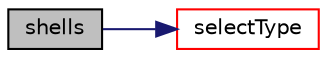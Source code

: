 digraph "shells"
{
  bgcolor="transparent";
  edge [fontname="Helvetica",fontsize="10",labelfontname="Helvetica",labelfontsize="10"];
  node [fontname="Helvetica",fontsize="10",shape=record];
  rankdir="LR";
  Node1 [label="shells",height=0.2,width=0.4,color="black", fillcolor="grey75", style="filled", fontcolor="black"];
  Node1 -> Node2 [color="midnightblue",fontsize="10",style="solid",fontname="Helvetica"];
  Node2 [label="selectType",height=0.2,width=0.4,color="red",URL="$a00240.html#a2fed0ba45b7494402709203ac3f9c7d2",tooltip="Return a Map of (id => name) for materialType. "];
}
